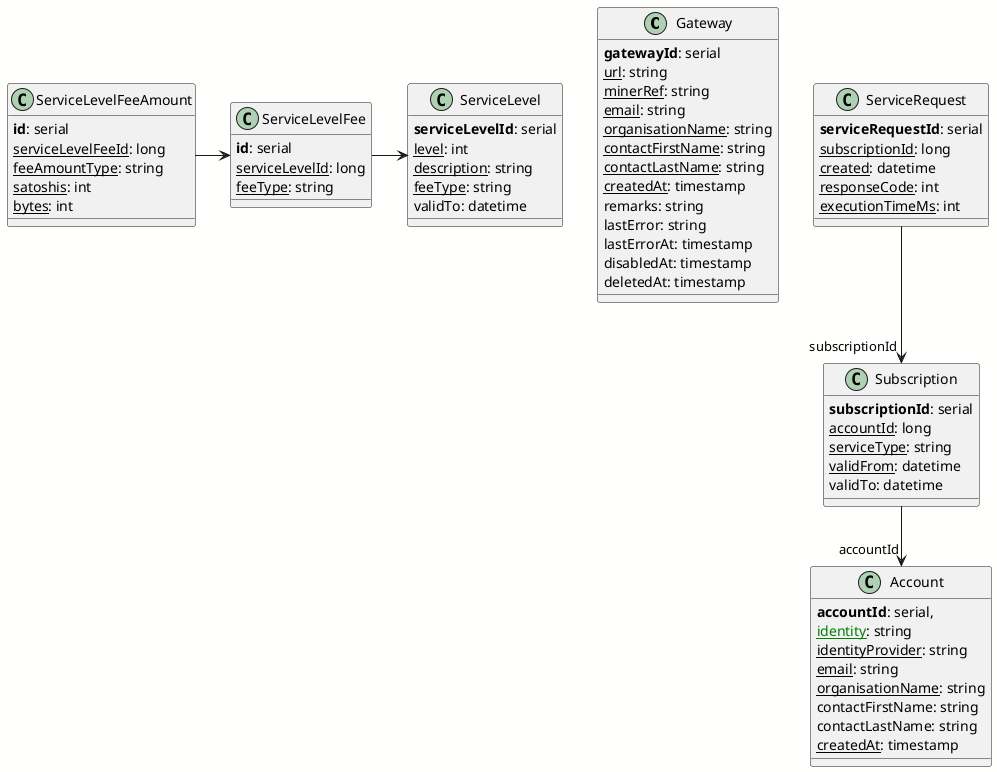 ﻿@startuml 


skinparam backgroundColor #FFFFFE
' uncomment the line below if you're using computer with a retina display
' skinparam dpi 300
' we use bold for primary key
' green color for unique
' and underscore for not_null
!define primary_key(x) <b>x</b>
!define unique(x) <color:green>x</color>
!define not_null(x) <u>x</u>   

class Gateway {
  primary_key(gatewayId): serial
  not_null(url): string  
  not_null(minerRef): string
  not_null(email): string
  not_null(organisationName): string
  not_null(contactFirstName): string
  not_null(contactLastName): string
  not_null(createdAt): timestamp
  remarks: string
  lastError: string
  lastErrorAt: timestamp
  disabledAt: timestamp
  deletedAt: timestamp
}

class Account {
  primary_key(accountId): serial,
  unique(not_null(identity)): string
  not_null(identityProvider): string
  not_null(email): string
  not_null(organisationName): string
  contactFirstName: string
  contactLastName: string
  not_null(createdAt): timestamp
}

class Subscription {
  primary_key(subscriptionId): serial
  not_null(accountId): long
  not_null(serviceType): string
  not_null(validFrom): datetime
  validTo: datetime
}
Subscription --> "accountId" Account

class ServiceRequest {
  primary_key(serviceRequestId): serial
  not_null(subscriptionId): long
  not_null(created): datetime
  not_null(responseCode): int
  not_null(executionTimeMs): int
}
ServiceRequest --> "subscriptionId" Subscription

class ServiceLevel {
  primary_key(serviceLevelId): serial
  not_null(level): int
  not_null(description): string
  not_null(feeType): string
  validTo: datetime
}

class ServiceLevelFee {
  primary_key(id): serial
  not_null(serviceLevelId): long 
  not_null(feeType): string 
}

ServiceLevelFee -> ServiceLevel

class ServiceLevelFeeAmount {
  primary_key(id): serial
  not_null(serviceLevelFeeId): long 
  not_null(feeAmountType): string 
  not_null(satoshis): int
  not_null(bytes): int
}

ServiceLevelFeeAmount -> ServiceLevelFee

@enduml

